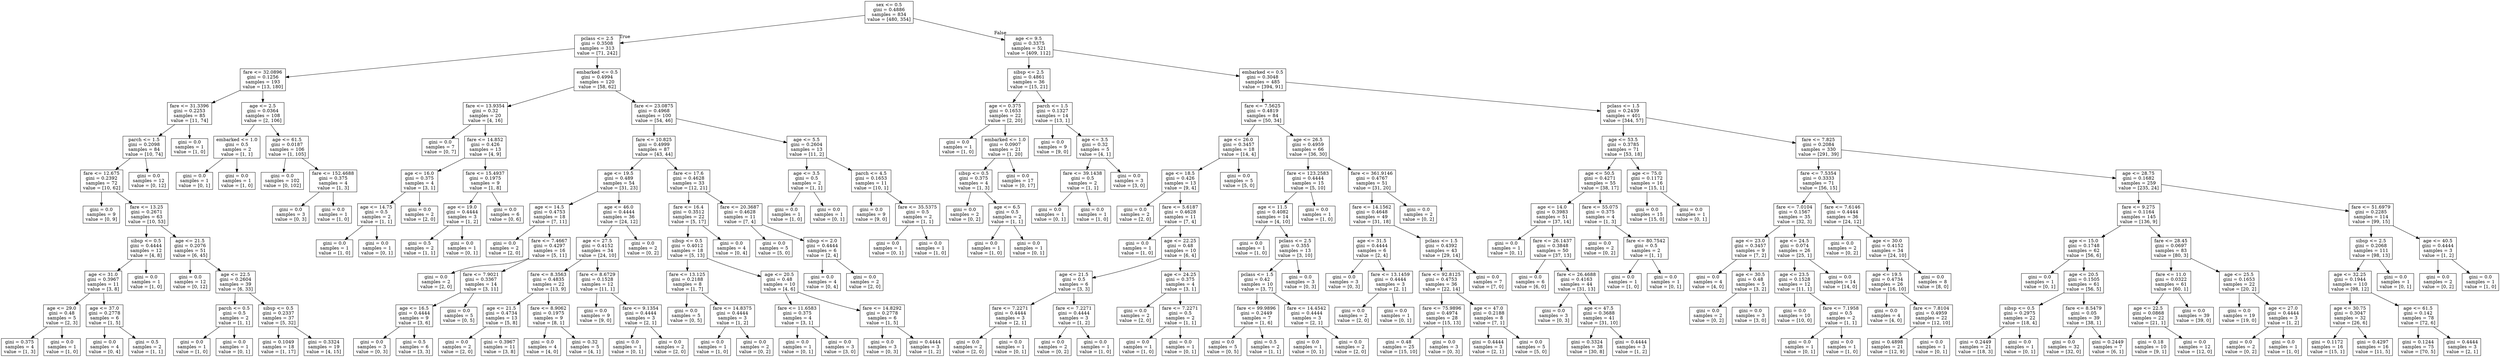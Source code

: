 digraph Tree {
node [shape=box] ;
0 [label="sex <= 0.5\ngini = 0.4886\nsamples = 834\nvalue = [480, 354]"] ;
1 [label="pclass <= 2.5\ngini = 0.3508\nsamples = 313\nvalue = [71, 242]"] ;
0 -> 1 [labeldistance=2.5, labelangle=45, headlabel="True"] ;
2 [label="fare <= 32.0896\ngini = 0.1256\nsamples = 193\nvalue = [13, 180]"] ;
1 -> 2 ;
3 [label="fare <= 31.3396\ngini = 0.2253\nsamples = 85\nvalue = [11, 74]"] ;
2 -> 3 ;
4 [label="parch <= 1.5\ngini = 0.2098\nsamples = 84\nvalue = [10, 74]"] ;
3 -> 4 ;
5 [label="fare <= 12.675\ngini = 0.2392\nsamples = 72\nvalue = [10, 62]"] ;
4 -> 5 ;
6 [label="gini = 0.0\nsamples = 9\nvalue = [0, 9]"] ;
5 -> 6 ;
7 [label="fare <= 13.25\ngini = 0.2671\nsamples = 63\nvalue = [10, 53]"] ;
5 -> 7 ;
8 [label="sibsp <= 0.5\ngini = 0.4444\nsamples = 12\nvalue = [4, 8]"] ;
7 -> 8 ;
9 [label="age <= 31.0\ngini = 0.3967\nsamples = 11\nvalue = [3, 8]"] ;
8 -> 9 ;
10 [label="age <= 29.0\ngini = 0.48\nsamples = 5\nvalue = [2, 3]"] ;
9 -> 10 ;
11 [label="gini = 0.375\nsamples = 4\nvalue = [1, 3]"] ;
10 -> 11 ;
12 [label="gini = 0.0\nsamples = 1\nvalue = [1, 0]"] ;
10 -> 12 ;
13 [label="age <= 37.0\ngini = 0.2778\nsamples = 6\nvalue = [1, 5]"] ;
9 -> 13 ;
14 [label="gini = 0.0\nsamples = 4\nvalue = [0, 4]"] ;
13 -> 14 ;
15 [label="gini = 0.5\nsamples = 2\nvalue = [1, 1]"] ;
13 -> 15 ;
16 [label="gini = 0.0\nsamples = 1\nvalue = [1, 0]"] ;
8 -> 16 ;
17 [label="age <= 21.5\ngini = 0.2076\nsamples = 51\nvalue = [6, 45]"] ;
7 -> 17 ;
18 [label="gini = 0.0\nsamples = 12\nvalue = [0, 12]"] ;
17 -> 18 ;
19 [label="age <= 22.5\ngini = 0.2604\nsamples = 39\nvalue = [6, 33]"] ;
17 -> 19 ;
20 [label="parch <= 0.5\ngini = 0.5\nsamples = 2\nvalue = [1, 1]"] ;
19 -> 20 ;
21 [label="gini = 0.0\nsamples = 1\nvalue = [1, 0]"] ;
20 -> 21 ;
22 [label="gini = 0.0\nsamples = 1\nvalue = [0, 1]"] ;
20 -> 22 ;
23 [label="sibsp <= 0.5\ngini = 0.2337\nsamples = 37\nvalue = [5, 32]"] ;
19 -> 23 ;
24 [label="gini = 0.1049\nsamples = 18\nvalue = [1, 17]"] ;
23 -> 24 ;
25 [label="gini = 0.3324\nsamples = 19\nvalue = [4, 15]"] ;
23 -> 25 ;
26 [label="gini = 0.0\nsamples = 12\nvalue = [0, 12]"] ;
4 -> 26 ;
27 [label="gini = 0.0\nsamples = 1\nvalue = [1, 0]"] ;
3 -> 27 ;
28 [label="age <= 2.5\ngini = 0.0364\nsamples = 108\nvalue = [2, 106]"] ;
2 -> 28 ;
29 [label="embarked <= 1.0\ngini = 0.5\nsamples = 2\nvalue = [1, 1]"] ;
28 -> 29 ;
30 [label="gini = 0.0\nsamples = 1\nvalue = [0, 1]"] ;
29 -> 30 ;
31 [label="gini = 0.0\nsamples = 1\nvalue = [1, 0]"] ;
29 -> 31 ;
32 [label="age <= 61.5\ngini = 0.0187\nsamples = 106\nvalue = [1, 105]"] ;
28 -> 32 ;
33 [label="gini = 0.0\nsamples = 102\nvalue = [0, 102]"] ;
32 -> 33 ;
34 [label="fare <= 152.4688\ngini = 0.375\nsamples = 4\nvalue = [1, 3]"] ;
32 -> 34 ;
35 [label="gini = 0.0\nsamples = 3\nvalue = [0, 3]"] ;
34 -> 35 ;
36 [label="gini = 0.0\nsamples = 1\nvalue = [1, 0]"] ;
34 -> 36 ;
37 [label="embarked <= 0.5\ngini = 0.4994\nsamples = 120\nvalue = [58, 62]"] ;
1 -> 37 ;
38 [label="fare <= 13.9354\ngini = 0.32\nsamples = 20\nvalue = [4, 16]"] ;
37 -> 38 ;
39 [label="gini = 0.0\nsamples = 7\nvalue = [0, 7]"] ;
38 -> 39 ;
40 [label="fare <= 14.852\ngini = 0.426\nsamples = 13\nvalue = [4, 9]"] ;
38 -> 40 ;
41 [label="age <= 16.0\ngini = 0.375\nsamples = 4\nvalue = [3, 1]"] ;
40 -> 41 ;
42 [label="age <= 14.75\ngini = 0.5\nsamples = 2\nvalue = [1, 1]"] ;
41 -> 42 ;
43 [label="gini = 0.0\nsamples = 1\nvalue = [1, 0]"] ;
42 -> 43 ;
44 [label="gini = 0.0\nsamples = 1\nvalue = [0, 1]"] ;
42 -> 44 ;
45 [label="gini = 0.0\nsamples = 2\nvalue = [2, 0]"] ;
41 -> 45 ;
46 [label="fare <= 15.4937\ngini = 0.1975\nsamples = 9\nvalue = [1, 8]"] ;
40 -> 46 ;
47 [label="age <= 19.0\ngini = 0.4444\nsamples = 3\nvalue = [1, 2]"] ;
46 -> 47 ;
48 [label="gini = 0.5\nsamples = 2\nvalue = [1, 1]"] ;
47 -> 48 ;
49 [label="gini = 0.0\nsamples = 1\nvalue = [0, 1]"] ;
47 -> 49 ;
50 [label="gini = 0.0\nsamples = 6\nvalue = [0, 6]"] ;
46 -> 50 ;
51 [label="fare <= 23.0875\ngini = 0.4968\nsamples = 100\nvalue = [54, 46]"] ;
37 -> 51 ;
52 [label="fare <= 10.825\ngini = 0.4999\nsamples = 87\nvalue = [43, 44]"] ;
51 -> 52 ;
53 [label="age <= 19.5\ngini = 0.489\nsamples = 54\nvalue = [31, 23]"] ;
52 -> 53 ;
54 [label="age <= 14.5\ngini = 0.4753\nsamples = 18\nvalue = [7, 11]"] ;
53 -> 54 ;
55 [label="gini = 0.0\nsamples = 2\nvalue = [2, 0]"] ;
54 -> 55 ;
56 [label="fare <= 7.4667\ngini = 0.4297\nsamples = 16\nvalue = [5, 11]"] ;
54 -> 56 ;
57 [label="gini = 0.0\nsamples = 2\nvalue = [2, 0]"] ;
56 -> 57 ;
58 [label="fare <= 7.9021\ngini = 0.3367\nsamples = 14\nvalue = [3, 11]"] ;
56 -> 58 ;
59 [label="age <= 16.5\ngini = 0.4444\nsamples = 9\nvalue = [3, 6]"] ;
58 -> 59 ;
60 [label="gini = 0.0\nsamples = 3\nvalue = [0, 3]"] ;
59 -> 60 ;
61 [label="gini = 0.5\nsamples = 6\nvalue = [3, 3]"] ;
59 -> 61 ;
62 [label="gini = 0.0\nsamples = 5\nvalue = [0, 5]"] ;
58 -> 62 ;
63 [label="age <= 46.0\ngini = 0.4444\nsamples = 36\nvalue = [24, 12]"] ;
53 -> 63 ;
64 [label="age <= 27.5\ngini = 0.4152\nsamples = 34\nvalue = [24, 10]"] ;
63 -> 64 ;
65 [label="fare <= 8.3563\ngini = 0.4835\nsamples = 22\nvalue = [13, 9]"] ;
64 -> 65 ;
66 [label="age <= 21.5\ngini = 0.4734\nsamples = 13\nvalue = [5, 8]"] ;
65 -> 66 ;
67 [label="gini = 0.0\nsamples = 2\nvalue = [2, 0]"] ;
66 -> 67 ;
68 [label="gini = 0.3967\nsamples = 11\nvalue = [3, 8]"] ;
66 -> 68 ;
69 [label="fare <= 8.9062\ngini = 0.1975\nsamples = 9\nvalue = [8, 1]"] ;
65 -> 69 ;
70 [label="gini = 0.0\nsamples = 4\nvalue = [4, 0]"] ;
69 -> 70 ;
71 [label="gini = 0.32\nsamples = 5\nvalue = [4, 1]"] ;
69 -> 71 ;
72 [label="fare <= 8.6729\ngini = 0.1528\nsamples = 12\nvalue = [11, 1]"] ;
64 -> 72 ;
73 [label="gini = 0.0\nsamples = 9\nvalue = [9, 0]"] ;
72 -> 73 ;
74 [label="fare <= 9.1354\ngini = 0.4444\nsamples = 3\nvalue = [2, 1]"] ;
72 -> 74 ;
75 [label="gini = 0.0\nsamples = 1\nvalue = [0, 1]"] ;
74 -> 75 ;
76 [label="gini = 0.0\nsamples = 2\nvalue = [2, 0]"] ;
74 -> 76 ;
77 [label="gini = 0.0\nsamples = 2\nvalue = [0, 2]"] ;
63 -> 77 ;
78 [label="fare <= 17.6\ngini = 0.4628\nsamples = 33\nvalue = [12, 21]"] ;
52 -> 78 ;
79 [label="fare <= 16.4\ngini = 0.3512\nsamples = 22\nvalue = [5, 17]"] ;
78 -> 79 ;
80 [label="sibsp <= 0.5\ngini = 0.4012\nsamples = 18\nvalue = [5, 13]"] ;
79 -> 80 ;
81 [label="fare <= 13.125\ngini = 0.2188\nsamples = 8\nvalue = [1, 7]"] ;
80 -> 81 ;
82 [label="gini = 0.0\nsamples = 5\nvalue = [0, 5]"] ;
81 -> 82 ;
83 [label="fare <= 14.8375\ngini = 0.4444\nsamples = 3\nvalue = [1, 2]"] ;
81 -> 83 ;
84 [label="gini = 0.0\nsamples = 1\nvalue = [1, 0]"] ;
83 -> 84 ;
85 [label="gini = 0.0\nsamples = 2\nvalue = [0, 2]"] ;
83 -> 85 ;
86 [label="age <= 20.5\ngini = 0.48\nsamples = 10\nvalue = [4, 6]"] ;
80 -> 86 ;
87 [label="fare <= 11.6583\ngini = 0.375\nsamples = 4\nvalue = [3, 1]"] ;
86 -> 87 ;
88 [label="gini = 0.0\nsamples = 1\nvalue = [0, 1]"] ;
87 -> 88 ;
89 [label="gini = 0.0\nsamples = 3\nvalue = [3, 0]"] ;
87 -> 89 ;
90 [label="fare <= 14.8292\ngini = 0.2778\nsamples = 6\nvalue = [1, 5]"] ;
86 -> 90 ;
91 [label="gini = 0.0\nsamples = 3\nvalue = [0, 3]"] ;
90 -> 91 ;
92 [label="gini = 0.4444\nsamples = 3\nvalue = [1, 2]"] ;
90 -> 92 ;
93 [label="gini = 0.0\nsamples = 4\nvalue = [0, 4]"] ;
79 -> 93 ;
94 [label="fare <= 20.3687\ngini = 0.4628\nsamples = 11\nvalue = [7, 4]"] ;
78 -> 94 ;
95 [label="gini = 0.0\nsamples = 5\nvalue = [5, 0]"] ;
94 -> 95 ;
96 [label="sibsp <= 2.0\ngini = 0.4444\nsamples = 6\nvalue = [2, 4]"] ;
94 -> 96 ;
97 [label="gini = 0.0\nsamples = 4\nvalue = [0, 4]"] ;
96 -> 97 ;
98 [label="gini = 0.0\nsamples = 2\nvalue = [2, 0]"] ;
96 -> 98 ;
99 [label="age <= 5.5\ngini = 0.2604\nsamples = 13\nvalue = [11, 2]"] ;
51 -> 99 ;
100 [label="age <= 3.5\ngini = 0.5\nsamples = 2\nvalue = [1, 1]"] ;
99 -> 100 ;
101 [label="gini = 0.0\nsamples = 1\nvalue = [1, 0]"] ;
100 -> 101 ;
102 [label="gini = 0.0\nsamples = 1\nvalue = [0, 1]"] ;
100 -> 102 ;
103 [label="parch <= 4.5\ngini = 0.1653\nsamples = 11\nvalue = [10, 1]"] ;
99 -> 103 ;
104 [label="gini = 0.0\nsamples = 9\nvalue = [9, 0]"] ;
103 -> 104 ;
105 [label="fare <= 35.5375\ngini = 0.5\nsamples = 2\nvalue = [1, 1]"] ;
103 -> 105 ;
106 [label="gini = 0.0\nsamples = 1\nvalue = [0, 1]"] ;
105 -> 106 ;
107 [label="gini = 0.0\nsamples = 1\nvalue = [1, 0]"] ;
105 -> 107 ;
108 [label="age <= 9.5\ngini = 0.3375\nsamples = 521\nvalue = [409, 112]"] ;
0 -> 108 [labeldistance=2.5, labelangle=-45, headlabel="False"] ;
109 [label="sibsp <= 2.5\ngini = 0.4861\nsamples = 36\nvalue = [15, 21]"] ;
108 -> 109 ;
110 [label="age <= 0.375\ngini = 0.1653\nsamples = 22\nvalue = [2, 20]"] ;
109 -> 110 ;
111 [label="gini = 0.0\nsamples = 1\nvalue = [1, 0]"] ;
110 -> 111 ;
112 [label="embarked <= 1.0\ngini = 0.0907\nsamples = 21\nvalue = [1, 20]"] ;
110 -> 112 ;
113 [label="sibsp <= 0.5\ngini = 0.375\nsamples = 4\nvalue = [1, 3]"] ;
112 -> 113 ;
114 [label="gini = 0.0\nsamples = 2\nvalue = [0, 2]"] ;
113 -> 114 ;
115 [label="age <= 6.5\ngini = 0.5\nsamples = 2\nvalue = [1, 1]"] ;
113 -> 115 ;
116 [label="gini = 0.0\nsamples = 1\nvalue = [1, 0]"] ;
115 -> 116 ;
117 [label="gini = 0.0\nsamples = 1\nvalue = [0, 1]"] ;
115 -> 117 ;
118 [label="gini = 0.0\nsamples = 17\nvalue = [0, 17]"] ;
112 -> 118 ;
119 [label="parch <= 1.5\ngini = 0.1327\nsamples = 14\nvalue = [13, 1]"] ;
109 -> 119 ;
120 [label="gini = 0.0\nsamples = 9\nvalue = [9, 0]"] ;
119 -> 120 ;
121 [label="age <= 3.5\ngini = 0.32\nsamples = 5\nvalue = [4, 1]"] ;
119 -> 121 ;
122 [label="fare <= 39.1438\ngini = 0.5\nsamples = 2\nvalue = [1, 1]"] ;
121 -> 122 ;
123 [label="gini = 0.0\nsamples = 1\nvalue = [0, 1]"] ;
122 -> 123 ;
124 [label="gini = 0.0\nsamples = 1\nvalue = [1, 0]"] ;
122 -> 124 ;
125 [label="gini = 0.0\nsamples = 3\nvalue = [3, 0]"] ;
121 -> 125 ;
126 [label="embarked <= 0.5\ngini = 0.3048\nsamples = 485\nvalue = [394, 91]"] ;
108 -> 126 ;
127 [label="fare <= 7.5625\ngini = 0.4819\nsamples = 84\nvalue = [50, 34]"] ;
126 -> 127 ;
128 [label="age <= 26.0\ngini = 0.3457\nsamples = 18\nvalue = [14, 4]"] ;
127 -> 128 ;
129 [label="age <= 18.5\ngini = 0.426\nsamples = 13\nvalue = [9, 4]"] ;
128 -> 129 ;
130 [label="gini = 0.0\nsamples = 2\nvalue = [2, 0]"] ;
129 -> 130 ;
131 [label="fare <= 5.6187\ngini = 0.4628\nsamples = 11\nvalue = [7, 4]"] ;
129 -> 131 ;
132 [label="gini = 0.0\nsamples = 1\nvalue = [1, 0]"] ;
131 -> 132 ;
133 [label="age <= 22.25\ngini = 0.48\nsamples = 10\nvalue = [6, 4]"] ;
131 -> 133 ;
134 [label="age <= 21.5\ngini = 0.5\nsamples = 6\nvalue = [3, 3]"] ;
133 -> 134 ;
135 [label="fare <= 7.2271\ngini = 0.4444\nsamples = 3\nvalue = [2, 1]"] ;
134 -> 135 ;
136 [label="gini = 0.0\nsamples = 2\nvalue = [2, 0]"] ;
135 -> 136 ;
137 [label="gini = 0.0\nsamples = 1\nvalue = [0, 1]"] ;
135 -> 137 ;
138 [label="fare <= 7.2271\ngini = 0.4444\nsamples = 3\nvalue = [1, 2]"] ;
134 -> 138 ;
139 [label="gini = 0.0\nsamples = 2\nvalue = [0, 2]"] ;
138 -> 139 ;
140 [label="gini = 0.0\nsamples = 1\nvalue = [1, 0]"] ;
138 -> 140 ;
141 [label="age <= 24.25\ngini = 0.375\nsamples = 4\nvalue = [3, 1]"] ;
133 -> 141 ;
142 [label="gini = 0.0\nsamples = 2\nvalue = [2, 0]"] ;
141 -> 142 ;
143 [label="fare <= 7.2271\ngini = 0.5\nsamples = 2\nvalue = [1, 1]"] ;
141 -> 143 ;
144 [label="gini = 0.0\nsamples = 1\nvalue = [1, 0]"] ;
143 -> 144 ;
145 [label="gini = 0.0\nsamples = 1\nvalue = [0, 1]"] ;
143 -> 145 ;
146 [label="gini = 0.0\nsamples = 5\nvalue = [5, 0]"] ;
128 -> 146 ;
147 [label="age <= 26.5\ngini = 0.4959\nsamples = 66\nvalue = [36, 30]"] ;
127 -> 147 ;
148 [label="fare <= 123.2583\ngini = 0.4444\nsamples = 15\nvalue = [5, 10]"] ;
147 -> 148 ;
149 [label="age <= 11.5\ngini = 0.4082\nsamples = 14\nvalue = [4, 10]"] ;
148 -> 149 ;
150 [label="gini = 0.0\nsamples = 1\nvalue = [1, 0]"] ;
149 -> 150 ;
151 [label="pclass <= 2.5\ngini = 0.355\nsamples = 13\nvalue = [3, 10]"] ;
149 -> 151 ;
152 [label="pclass <= 1.5\ngini = 0.42\nsamples = 10\nvalue = [3, 7]"] ;
151 -> 152 ;
153 [label="fare <= 99.9896\ngini = 0.2449\nsamples = 7\nvalue = [1, 6]"] ;
152 -> 153 ;
154 [label="gini = 0.0\nsamples = 5\nvalue = [0, 5]"] ;
153 -> 154 ;
155 [label="gini = 0.5\nsamples = 2\nvalue = [1, 1]"] ;
153 -> 155 ;
156 [label="fare <= 14.4542\ngini = 0.4444\nsamples = 3\nvalue = [2, 1]"] ;
152 -> 156 ;
157 [label="gini = 0.0\nsamples = 1\nvalue = [0, 1]"] ;
156 -> 157 ;
158 [label="gini = 0.0\nsamples = 2\nvalue = [2, 0]"] ;
156 -> 158 ;
159 [label="gini = 0.0\nsamples = 3\nvalue = [0, 3]"] ;
151 -> 159 ;
160 [label="gini = 0.0\nsamples = 1\nvalue = [1, 0]"] ;
148 -> 160 ;
161 [label="fare <= 361.9146\ngini = 0.4767\nsamples = 51\nvalue = [31, 20]"] ;
147 -> 161 ;
162 [label="fare <= 14.1562\ngini = 0.4648\nsamples = 49\nvalue = [31, 18]"] ;
161 -> 162 ;
163 [label="age <= 31.5\ngini = 0.4444\nsamples = 6\nvalue = [2, 4]"] ;
162 -> 163 ;
164 [label="gini = 0.0\nsamples = 3\nvalue = [0, 3]"] ;
163 -> 164 ;
165 [label="fare <= 13.1459\ngini = 0.4444\nsamples = 3\nvalue = [2, 1]"] ;
163 -> 165 ;
166 [label="gini = 0.0\nsamples = 2\nvalue = [2, 0]"] ;
165 -> 166 ;
167 [label="gini = 0.0\nsamples = 1\nvalue = [0, 1]"] ;
165 -> 167 ;
168 [label="pclass <= 1.5\ngini = 0.4392\nsamples = 43\nvalue = [29, 14]"] ;
162 -> 168 ;
169 [label="fare <= 92.8125\ngini = 0.4753\nsamples = 36\nvalue = [22, 14]"] ;
168 -> 169 ;
170 [label="fare <= 75.9896\ngini = 0.4974\nsamples = 28\nvalue = [15, 13]"] ;
169 -> 170 ;
171 [label="gini = 0.48\nsamples = 25\nvalue = [15, 10]"] ;
170 -> 171 ;
172 [label="gini = 0.0\nsamples = 3\nvalue = [0, 3]"] ;
170 -> 172 ;
173 [label="age <= 47.0\ngini = 0.2188\nsamples = 8\nvalue = [7, 1]"] ;
169 -> 173 ;
174 [label="gini = 0.4444\nsamples = 3\nvalue = [2, 1]"] ;
173 -> 174 ;
175 [label="gini = 0.0\nsamples = 5\nvalue = [5, 0]"] ;
173 -> 175 ;
176 [label="gini = 0.0\nsamples = 7\nvalue = [7, 0]"] ;
168 -> 176 ;
177 [label="gini = 0.0\nsamples = 2\nvalue = [0, 2]"] ;
161 -> 177 ;
178 [label="pclass <= 1.5\ngini = 0.2439\nsamples = 401\nvalue = [344, 57]"] ;
126 -> 178 ;
179 [label="age <= 53.5\ngini = 0.3785\nsamples = 71\nvalue = [53, 18]"] ;
178 -> 179 ;
180 [label="age <= 50.5\ngini = 0.4271\nsamples = 55\nvalue = [38, 17]"] ;
179 -> 180 ;
181 [label="age <= 14.0\ngini = 0.3983\nsamples = 51\nvalue = [37, 14]"] ;
180 -> 181 ;
182 [label="gini = 0.0\nsamples = 1\nvalue = [0, 1]"] ;
181 -> 182 ;
183 [label="fare <= 26.1437\ngini = 0.3848\nsamples = 50\nvalue = [37, 13]"] ;
181 -> 183 ;
184 [label="gini = 0.0\nsamples = 6\nvalue = [6, 0]"] ;
183 -> 184 ;
185 [label="fare <= 26.4688\ngini = 0.4163\nsamples = 44\nvalue = [31, 13]"] ;
183 -> 185 ;
186 [label="gini = 0.0\nsamples = 3\nvalue = [0, 3]"] ;
185 -> 186 ;
187 [label="age <= 47.5\ngini = 0.3688\nsamples = 41\nvalue = [31, 10]"] ;
185 -> 187 ;
188 [label="gini = 0.3324\nsamples = 38\nvalue = [30, 8]"] ;
187 -> 188 ;
189 [label="gini = 0.4444\nsamples = 3\nvalue = [1, 2]"] ;
187 -> 189 ;
190 [label="fare <= 55.075\ngini = 0.375\nsamples = 4\nvalue = [1, 3]"] ;
180 -> 190 ;
191 [label="gini = 0.0\nsamples = 2\nvalue = [0, 2]"] ;
190 -> 191 ;
192 [label="fare <= 80.7542\ngini = 0.5\nsamples = 2\nvalue = [1, 1]"] ;
190 -> 192 ;
193 [label="gini = 0.0\nsamples = 1\nvalue = [1, 0]"] ;
192 -> 193 ;
194 [label="gini = 0.0\nsamples = 1\nvalue = [0, 1]"] ;
192 -> 194 ;
195 [label="age <= 75.0\ngini = 0.1172\nsamples = 16\nvalue = [15, 1]"] ;
179 -> 195 ;
196 [label="gini = 0.0\nsamples = 15\nvalue = [15, 0]"] ;
195 -> 196 ;
197 [label="gini = 0.0\nsamples = 1\nvalue = [0, 1]"] ;
195 -> 197 ;
198 [label="fare <= 7.825\ngini = 0.2084\nsamples = 330\nvalue = [291, 39]"] ;
178 -> 198 ;
199 [label="fare <= 7.5354\ngini = 0.3333\nsamples = 71\nvalue = [56, 15]"] ;
198 -> 199 ;
200 [label="fare <= 7.0104\ngini = 0.1567\nsamples = 35\nvalue = [32, 3]"] ;
199 -> 200 ;
201 [label="age <= 23.0\ngini = 0.3457\nsamples = 9\nvalue = [7, 2]"] ;
200 -> 201 ;
202 [label="gini = 0.0\nsamples = 4\nvalue = [4, 0]"] ;
201 -> 202 ;
203 [label="age <= 30.5\ngini = 0.48\nsamples = 5\nvalue = [3, 2]"] ;
201 -> 203 ;
204 [label="gini = 0.0\nsamples = 2\nvalue = [0, 2]"] ;
203 -> 204 ;
205 [label="gini = 0.0\nsamples = 3\nvalue = [3, 0]"] ;
203 -> 205 ;
206 [label="age <= 24.5\ngini = 0.074\nsamples = 26\nvalue = [25, 1]"] ;
200 -> 206 ;
207 [label="age <= 23.5\ngini = 0.1528\nsamples = 12\nvalue = [11, 1]"] ;
206 -> 207 ;
208 [label="gini = 0.0\nsamples = 10\nvalue = [10, 0]"] ;
207 -> 208 ;
209 [label="fare <= 7.1958\ngini = 0.5\nsamples = 2\nvalue = [1, 1]"] ;
207 -> 209 ;
210 [label="gini = 0.0\nsamples = 1\nvalue = [0, 1]"] ;
209 -> 210 ;
211 [label="gini = 0.0\nsamples = 1\nvalue = [1, 0]"] ;
209 -> 211 ;
212 [label="gini = 0.0\nsamples = 14\nvalue = [14, 0]"] ;
206 -> 212 ;
213 [label="fare <= 7.6146\ngini = 0.4444\nsamples = 36\nvalue = [24, 12]"] ;
199 -> 213 ;
214 [label="gini = 0.0\nsamples = 2\nvalue = [0, 2]"] ;
213 -> 214 ;
215 [label="age <= 30.0\ngini = 0.4152\nsamples = 34\nvalue = [24, 10]"] ;
213 -> 215 ;
216 [label="age <= 19.5\ngini = 0.4734\nsamples = 26\nvalue = [16, 10]"] ;
215 -> 216 ;
217 [label="gini = 0.0\nsamples = 4\nvalue = [4, 0]"] ;
216 -> 217 ;
218 [label="fare <= 7.8104\ngini = 0.4959\nsamples = 22\nvalue = [12, 10]"] ;
216 -> 218 ;
219 [label="gini = 0.4898\nsamples = 21\nvalue = [12, 9]"] ;
218 -> 219 ;
220 [label="gini = 0.0\nsamples = 1\nvalue = [0, 1]"] ;
218 -> 220 ;
221 [label="gini = 0.0\nsamples = 8\nvalue = [8, 0]"] ;
215 -> 221 ;
222 [label="age <= 28.75\ngini = 0.1682\nsamples = 259\nvalue = [235, 24]"] ;
198 -> 222 ;
223 [label="fare <= 9.275\ngini = 0.1164\nsamples = 145\nvalue = [136, 9]"] ;
222 -> 223 ;
224 [label="age <= 15.0\ngini = 0.1748\nsamples = 62\nvalue = [56, 6]"] ;
223 -> 224 ;
225 [label="gini = 0.0\nsamples = 1\nvalue = [0, 1]"] ;
224 -> 225 ;
226 [label="age <= 20.5\ngini = 0.1505\nsamples = 61\nvalue = [56, 5]"] ;
224 -> 226 ;
227 [label="sibsp <= 0.5\ngini = 0.2975\nsamples = 22\nvalue = [18, 4]"] ;
226 -> 227 ;
228 [label="gini = 0.2449\nsamples = 21\nvalue = [18, 3]"] ;
227 -> 228 ;
229 [label="gini = 0.0\nsamples = 1\nvalue = [0, 1]"] ;
227 -> 229 ;
230 [label="fare <= 8.5479\ngini = 0.05\nsamples = 39\nvalue = [38, 1]"] ;
226 -> 230 ;
231 [label="gini = 0.0\nsamples = 32\nvalue = [32, 0]"] ;
230 -> 231 ;
232 [label="gini = 0.2449\nsamples = 7\nvalue = [6, 1]"] ;
230 -> 232 ;
233 [label="fare <= 28.45\ngini = 0.0697\nsamples = 83\nvalue = [80, 3]"] ;
223 -> 233 ;
234 [label="fare <= 11.0\ngini = 0.0322\nsamples = 61\nvalue = [60, 1]"] ;
233 -> 234 ;
235 [label="age <= 22.5\ngini = 0.0868\nsamples = 22\nvalue = [21, 1]"] ;
234 -> 235 ;
236 [label="gini = 0.18\nsamples = 10\nvalue = [9, 1]"] ;
235 -> 236 ;
237 [label="gini = 0.0\nsamples = 12\nvalue = [12, 0]"] ;
235 -> 237 ;
238 [label="gini = 0.0\nsamples = 39\nvalue = [39, 0]"] ;
234 -> 238 ;
239 [label="age <= 25.5\ngini = 0.1653\nsamples = 22\nvalue = [20, 2]"] ;
233 -> 239 ;
240 [label="gini = 0.0\nsamples = 19\nvalue = [19, 0]"] ;
239 -> 240 ;
241 [label="age <= 27.0\ngini = 0.4444\nsamples = 3\nvalue = [1, 2]"] ;
239 -> 241 ;
242 [label="gini = 0.0\nsamples = 2\nvalue = [0, 2]"] ;
241 -> 242 ;
243 [label="gini = 0.0\nsamples = 1\nvalue = [1, 0]"] ;
241 -> 243 ;
244 [label="fare <= 51.6979\ngini = 0.2285\nsamples = 114\nvalue = [99, 15]"] ;
222 -> 244 ;
245 [label="sibsp <= 2.5\ngini = 0.2068\nsamples = 111\nvalue = [98, 13]"] ;
244 -> 245 ;
246 [label="age <= 32.25\ngini = 0.1944\nsamples = 110\nvalue = [98, 12]"] ;
245 -> 246 ;
247 [label="age <= 30.75\ngini = 0.3047\nsamples = 32\nvalue = [26, 6]"] ;
246 -> 247 ;
248 [label="gini = 0.1172\nsamples = 16\nvalue = [15, 1]"] ;
247 -> 248 ;
249 [label="gini = 0.4297\nsamples = 16\nvalue = [11, 5]"] ;
247 -> 249 ;
250 [label="age <= 61.5\ngini = 0.142\nsamples = 78\nvalue = [72, 6]"] ;
246 -> 250 ;
251 [label="gini = 0.1244\nsamples = 75\nvalue = [70, 5]"] ;
250 -> 251 ;
252 [label="gini = 0.4444\nsamples = 3\nvalue = [2, 1]"] ;
250 -> 252 ;
253 [label="gini = 0.0\nsamples = 1\nvalue = [0, 1]"] ;
245 -> 253 ;
254 [label="age <= 40.5\ngini = 0.4444\nsamples = 3\nvalue = [1, 2]"] ;
244 -> 254 ;
255 [label="gini = 0.0\nsamples = 2\nvalue = [0, 2]"] ;
254 -> 255 ;
256 [label="gini = 0.0\nsamples = 1\nvalue = [1, 0]"] ;
254 -> 256 ;
}